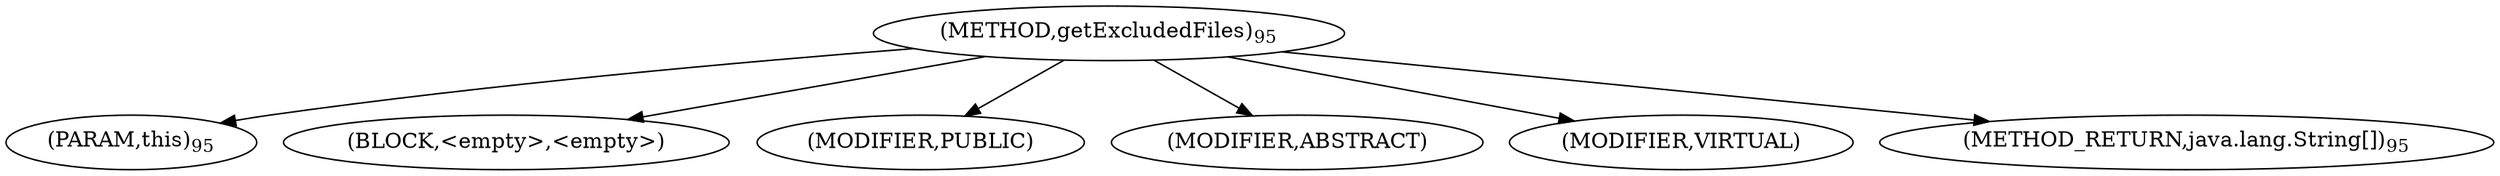 digraph "getExcludedFiles" {  
"40" [label = <(METHOD,getExcludedFiles)<SUB>95</SUB>> ]
"41" [label = <(PARAM,this)<SUB>95</SUB>> ]
"42" [label = <(BLOCK,&lt;empty&gt;,&lt;empty&gt;)> ]
"43" [label = <(MODIFIER,PUBLIC)> ]
"44" [label = <(MODIFIER,ABSTRACT)> ]
"45" [label = <(MODIFIER,VIRTUAL)> ]
"46" [label = <(METHOD_RETURN,java.lang.String[])<SUB>95</SUB>> ]
  "40" -> "41" 
  "40" -> "42" 
  "40" -> "43" 
  "40" -> "44" 
  "40" -> "45" 
  "40" -> "46" 
}
